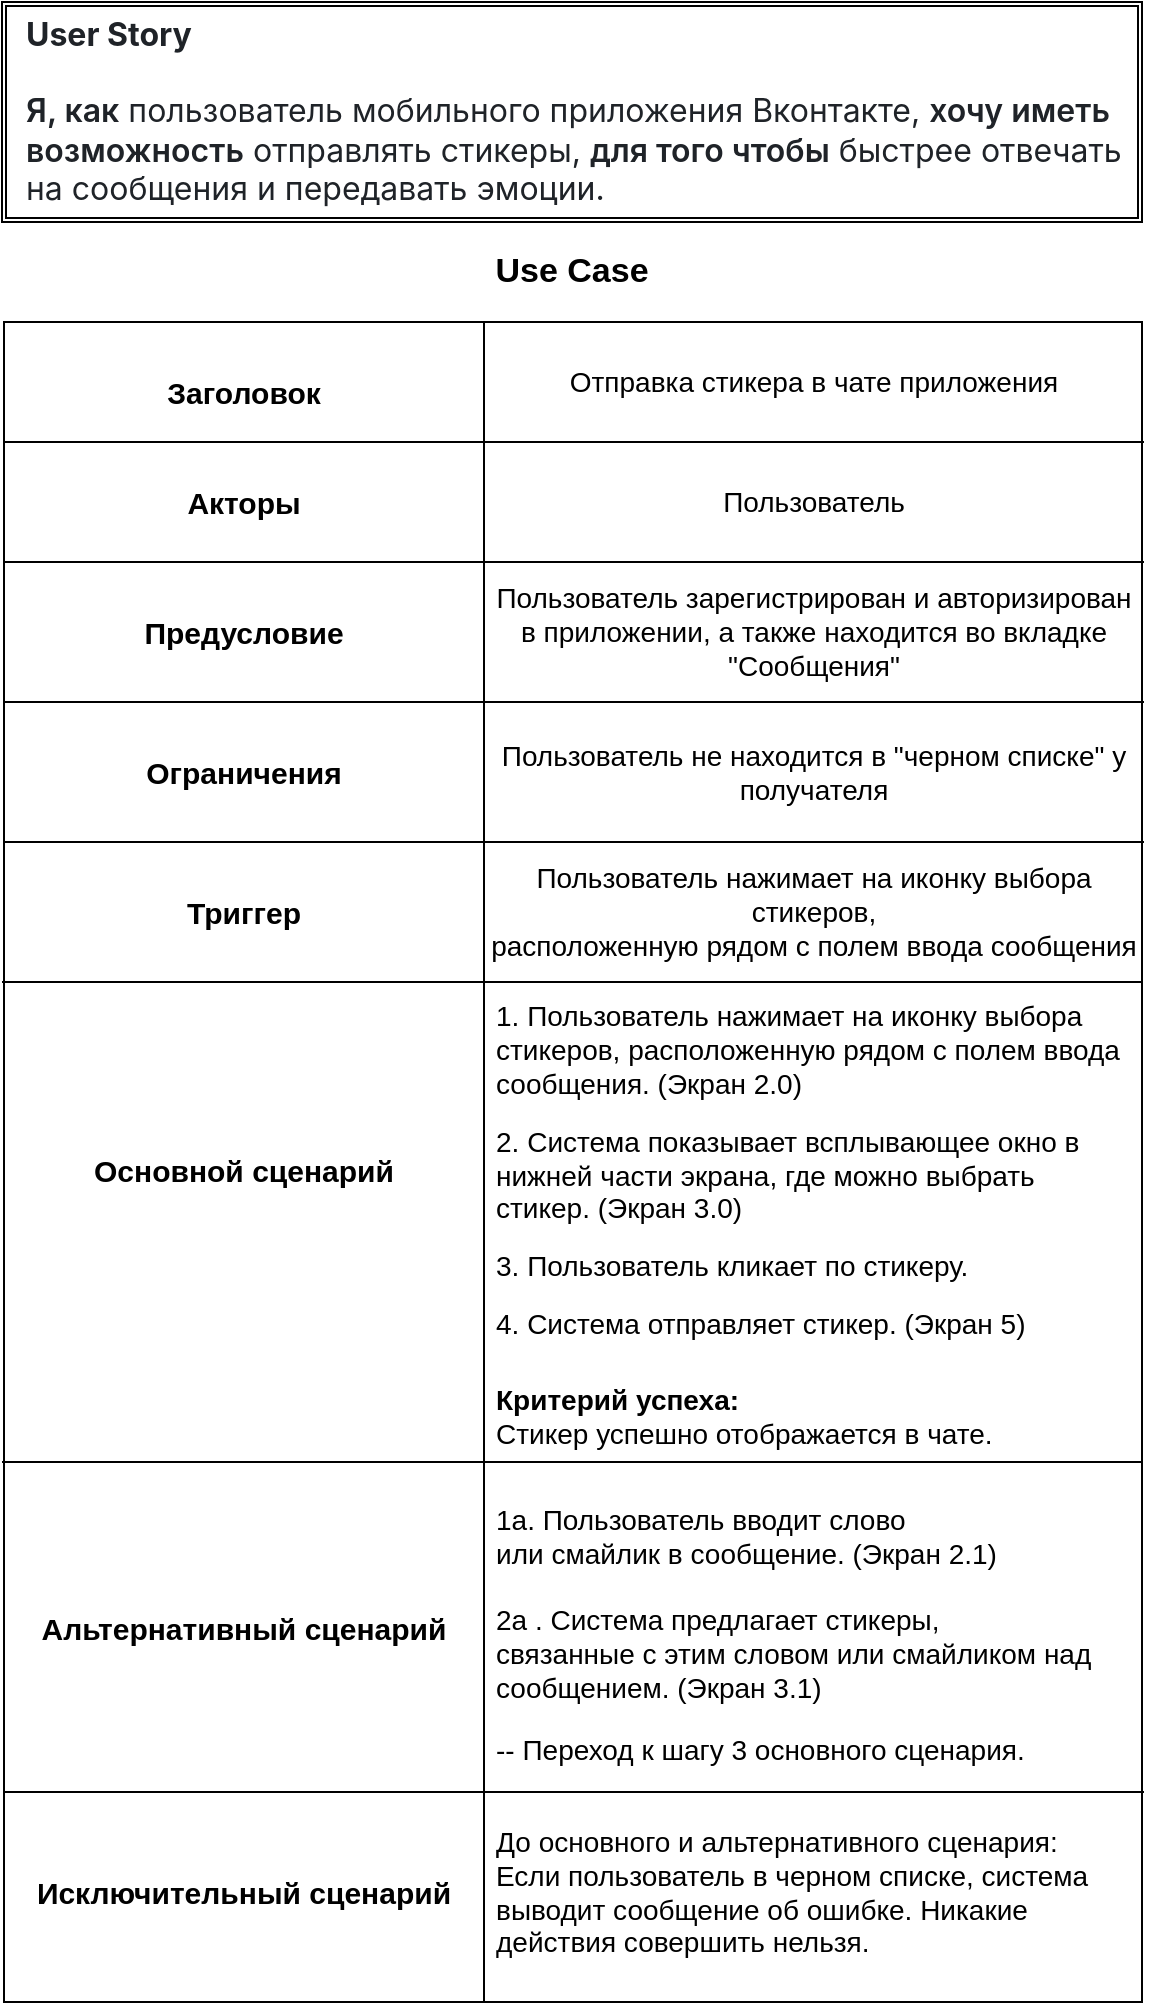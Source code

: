 <mxfile version="24.8.0">
  <diagram name="Страница — 1" id="s_Uss-d8eubKJhKozhHT">
    <mxGraphModel dx="1050" dy="1150" grid="1" gridSize="10" guides="1" tooltips="1" connect="1" arrows="1" fold="1" page="1" pageScale="1" pageWidth="827" pageHeight="583" math="0" shadow="0">
      <root>
        <mxCell id="0" />
        <mxCell id="1" parent="0" />
        <mxCell id="daJ791IwRfYhMkmhPRZ3-1" value="" style="rounded=0;whiteSpace=wrap;html=1;movable=1;resizable=1;rotatable=1;deletable=1;editable=1;locked=0;connectable=1;" parent="1" vertex="1">
          <mxGeometry x="350" y="120" width="329" height="840" as="geometry" />
        </mxCell>
        <mxCell id="6oFPLpPIxrQ2h45yOhz2-3" value="" style="rounded=0;whiteSpace=wrap;html=1;movable=1;resizable=1;rotatable=1;deletable=1;editable=1;locked=0;connectable=1;" parent="1" vertex="1">
          <mxGeometry x="110" y="120" width="240" height="840" as="geometry" />
        </mxCell>
        <mxCell id="6oFPLpPIxrQ2h45yOhz2-4" value="&lt;h3&gt;&lt;b&gt;&lt;font style=&quot;font-size: 15px;&quot;&gt;Заголовок&lt;/font&gt;&lt;/b&gt;&lt;/h3&gt;" style="text;html=1;align=center;verticalAlign=middle;whiteSpace=wrap;rounded=0;" parent="1" vertex="1">
          <mxGeometry x="200" y="140" width="60" height="30" as="geometry" />
        </mxCell>
        <mxCell id="6oFPLpPIxrQ2h45yOhz2-5" value="&lt;p class=&quot;MsoNormal&quot;&gt;&lt;font style=&quot;font-size: 14px;&quot;&gt;Отправка стикера в чате приложения&lt;/font&gt;&lt;/p&gt;" style="text;html=1;align=center;verticalAlign=middle;whiteSpace=wrap;rounded=0;" parent="1" vertex="1">
          <mxGeometry x="350" y="120" width="330" height="60" as="geometry" />
        </mxCell>
        <mxCell id="6oFPLpPIxrQ2h45yOhz2-7" value="" style="endArrow=none;html=1;rounded=0;entryX=1;entryY=0;entryDx=0;entryDy=0;" parent="1" edge="1">
          <mxGeometry width="50" height="50" relative="1" as="geometry">
            <mxPoint x="110" y="855" as="sourcePoint" />
            <mxPoint x="680" y="855" as="targetPoint" />
          </mxGeometry>
        </mxCell>
        <mxCell id="6oFPLpPIxrQ2h45yOhz2-8" value="" style="endArrow=none;html=1;rounded=0;entryX=1;entryY=0;entryDx=0;entryDy=0;" parent="1" edge="1">
          <mxGeometry width="50" height="50" relative="1" as="geometry">
            <mxPoint x="110" y="180" as="sourcePoint" />
            <mxPoint x="680" y="180" as="targetPoint" />
          </mxGeometry>
        </mxCell>
        <mxCell id="6oFPLpPIxrQ2h45yOhz2-9" value="&lt;h3&gt;&lt;b&gt;&lt;font style=&quot;font-size: 15px;&quot;&gt;Акторы&lt;/font&gt;&lt;/b&gt;&lt;/h3&gt;" style="text;html=1;align=center;verticalAlign=middle;whiteSpace=wrap;rounded=0;" parent="1" vertex="1">
          <mxGeometry x="200" y="195" width="60" height="30" as="geometry" />
        </mxCell>
        <mxCell id="6oFPLpPIxrQ2h45yOhz2-10" value="&lt;font style=&quot;font-size: 14px;&quot;&gt;Пользователь&lt;/font&gt;" style="text;html=1;align=center;verticalAlign=middle;whiteSpace=wrap;rounded=0;" parent="1" vertex="1">
          <mxGeometry x="350" y="180" width="330" height="60" as="geometry" />
        </mxCell>
        <mxCell id="6oFPLpPIxrQ2h45yOhz2-11" value="" style="endArrow=none;html=1;rounded=0;entryX=1;entryY=0;entryDx=0;entryDy=0;" parent="1" edge="1">
          <mxGeometry width="50" height="50" relative="1" as="geometry">
            <mxPoint x="110" y="240" as="sourcePoint" />
            <mxPoint x="680" y="240" as="targetPoint" />
          </mxGeometry>
        </mxCell>
        <mxCell id="6oFPLpPIxrQ2h45yOhz2-12" value="&lt;h3&gt;&lt;font style=&quot;font-size: 15px;&quot;&gt;Предусловие&lt;/font&gt;&lt;/h3&gt;" style="text;html=1;align=center;verticalAlign=middle;whiteSpace=wrap;rounded=0;" parent="1" vertex="1">
          <mxGeometry x="200" y="260" width="60" height="30" as="geometry" />
        </mxCell>
        <mxCell id="6oFPLpPIxrQ2h45yOhz2-13" value="&lt;font style=&quot;font-size: 14px;&quot;&gt;Пользователь зарегистрирован и авторизирован в приложении, а также находится во вкладке &quot;Сообщения&quot;&lt;/font&gt;" style="text;html=1;align=center;verticalAlign=middle;whiteSpace=wrap;rounded=0;" parent="1" vertex="1">
          <mxGeometry x="350" y="240" width="330" height="70" as="geometry" />
        </mxCell>
        <mxCell id="6oFPLpPIxrQ2h45yOhz2-15" value="&lt;h3&gt;&lt;font style=&quot;font-size: 15px;&quot;&gt;Ограничения&lt;/font&gt;&lt;/h3&gt;" style="text;html=1;align=center;verticalAlign=middle;whiteSpace=wrap;rounded=0;" parent="1" vertex="1">
          <mxGeometry x="200" y="330" width="60" height="30" as="geometry" />
        </mxCell>
        <mxCell id="6oFPLpPIxrQ2h45yOhz2-17" value="" style="endArrow=none;html=1;rounded=0;entryX=1;entryY=0;entryDx=0;entryDy=0;" parent="1" edge="1">
          <mxGeometry width="50" height="50" relative="1" as="geometry">
            <mxPoint x="110" y="380" as="sourcePoint" />
            <mxPoint x="680" y="380" as="targetPoint" />
          </mxGeometry>
        </mxCell>
        <mxCell id="cwy-5VMXnne6-yURMX6s-1" value="" style="endArrow=none;html=1;rounded=0;entryX=1;entryY=0;entryDx=0;entryDy=0;" parent="1" edge="1">
          <mxGeometry width="50" height="50" relative="1" as="geometry">
            <mxPoint x="110" y="310" as="sourcePoint" />
            <mxPoint x="680" y="310" as="targetPoint" />
          </mxGeometry>
        </mxCell>
        <mxCell id="cwy-5VMXnne6-yURMX6s-2" value="&lt;span style=&quot;font-size: 14px;&quot;&gt;Пользователь не находится в &quot;черном списке&quot; у получателя&lt;/span&gt;" style="text;html=1;align=center;verticalAlign=middle;whiteSpace=wrap;rounded=0;" parent="1" vertex="1">
          <mxGeometry x="350" y="310" width="330" height="70" as="geometry" />
        </mxCell>
        <mxCell id="cwy-5VMXnne6-yURMX6s-3" value="&lt;h3&gt;&lt;font style=&quot;font-size: 15px;&quot;&gt;Триггер&lt;/font&gt;&lt;/h3&gt;" style="text;html=1;align=center;verticalAlign=middle;whiteSpace=wrap;rounded=0;" parent="1" vertex="1">
          <mxGeometry x="200" y="400" width="60" height="30" as="geometry" />
        </mxCell>
        <mxCell id="cwy-5VMXnne6-yURMX6s-4" value="&lt;p class=&quot;MsoNormal&quot;&gt;&lt;font style=&quot;font-size: 14px;&quot;&gt;Пользователь нажимает на иконку выбора стикеров,&lt;br/&gt;расположенную рядом с полем ввода сообщения&lt;/font&gt;&lt;/p&gt;" style="text;html=1;align=center;verticalAlign=middle;whiteSpace=wrap;rounded=0;" parent="1" vertex="1">
          <mxGeometry x="350" y="380" width="330" height="70" as="geometry" />
        </mxCell>
        <mxCell id="cwy-5VMXnne6-yURMX6s-5" value="" style="endArrow=none;html=1;rounded=0;entryX=1;entryY=0;entryDx=0;entryDy=0;" parent="1" edge="1">
          <mxGeometry width="50" height="50" relative="1" as="geometry">
            <mxPoint x="109" y="450" as="sourcePoint" />
            <mxPoint x="679" y="450" as="targetPoint" />
          </mxGeometry>
        </mxCell>
        <mxCell id="cwy-5VMXnne6-yURMX6s-6" value="&lt;h3 style=&quot;font-size: 15px;&quot;&gt;Основной сценарий&lt;/h3&gt;" style="text;html=1;align=center;verticalAlign=middle;whiteSpace=wrap;rounded=0;" parent="1" vertex="1">
          <mxGeometry x="150" y="538.5" width="160" height="10" as="geometry" />
        </mxCell>
        <mxCell id="cwy-5VMXnne6-yURMX6s-10" value="" style="endArrow=none;html=1;rounded=0;entryX=1;entryY=0;entryDx=0;entryDy=0;" parent="1" edge="1">
          <mxGeometry width="50" height="50" relative="1" as="geometry">
            <mxPoint x="109" y="690" as="sourcePoint" />
            <mxPoint x="679" y="690" as="targetPoint" />
          </mxGeometry>
        </mxCell>
        <mxCell id="cwy-5VMXnne6-yURMX6s-11" value="&lt;h3&gt;&lt;font style=&quot;font-size: 15px;&quot;&gt;Альтернативный сценарий&lt;/font&gt;&lt;/h3&gt;" style="text;html=1;align=center;verticalAlign=middle;whiteSpace=wrap;rounded=0;" parent="1" vertex="1">
          <mxGeometry x="120" y="757.5" width="220" height="30" as="geometry" />
        </mxCell>
        <mxCell id="cwy-5VMXnne6-yURMX6s-15" value="&lt;p&gt;&lt;font face=&quot;Helvetica&quot; style=&quot;font-size: 14px;&quot;&gt;&lt;font style=&quot;font-size: 14px;&quot;&gt;&lt;span style=&quot;text-indent: -18pt; background-color: initial;&quot;&gt;1.&lt;/span&gt;&lt;font style=&quot;text-indent: -18pt; background-color: initial; font-size: 14px;&quot;&gt; &lt;/font&gt;&lt;span style=&quot;text-indent: -18pt; background-color: initial;&quot;&gt;Пользователь нажимает на иконку выбора стикеров, &lt;/span&gt;&lt;span style=&quot;text-indent: -18pt; background-color: initial;&quot;&gt;расположенную рядом с полем ввода сообщения. (Экран 2.0)&lt;/span&gt;&lt;/font&gt;&lt;/font&gt;&lt;/p&gt;&lt;p&gt;&lt;font face=&quot;Helvetica&quot; style=&quot;font-size: 14px;&quot;&gt;&lt;span style=&quot;text-indent: -18pt; background-color: initial;&quot;&gt;2.&lt;/span&gt;&lt;font style=&quot;text-indent: -18pt; background-color: initial; font-size: 14px;&quot;&gt;&amp;nbsp;&lt;/font&gt;&lt;span style=&quot;text-indent: -18pt; line-height: 107%; background: white;&quot;&gt;Система показывает всплывающее окно в нижней части экрана, где можно выбрать стикер. (Экран 3.0)&lt;/span&gt;&lt;/font&gt;&lt;/p&gt;&lt;p&gt;&lt;font face=&quot;Helvetica&quot; style=&quot;font-size: 14px;&quot;&gt;&lt;span style=&quot;background-color: initial;&quot;&gt;3.&lt;/span&gt;&lt;font style=&quot;background-color: initial; font-size: 14px;&quot;&gt; &lt;/font&gt;&lt;span style=&quot;background-color: initial;&quot;&gt;Пользователь кликает по стикеру.&lt;/span&gt;&lt;/font&gt;&lt;/p&gt;&lt;p&gt;&lt;span style=&quot;font-size: 14px; text-indent: -18pt; background-color: initial;&quot;&gt;4. Система отправляет стикер. (Экран 5)&lt;/span&gt;&lt;/p&gt;" style="text;html=1;align=left;verticalAlign=middle;whiteSpace=wrap;rounded=0;" parent="1" vertex="1">
          <mxGeometry x="354" y="457" width="320" height="173" as="geometry" />
        </mxCell>
        <mxCell id="cwy-5VMXnne6-yURMX6s-16" value="&lt;p style=&quot;font-size: 14px;&quot; class=&quot;MsoNormal&quot;&gt;&lt;font face=&quot;Helvetica&quot;&gt;&lt;strong&gt;Критерий успеха:&lt;/strong&gt;&lt;br&gt;Стикер успешно отображается в чате.&lt;/font&gt;&lt;/p&gt;" style="text;whiteSpace=wrap;html=1;" parent="1" vertex="1">
          <mxGeometry x="354" y="630" width="326" height="80" as="geometry" />
        </mxCell>
        <mxCell id="cwy-5VMXnne6-yURMX6s-17" value="&lt;p style=&quot;font-size: 14px;&quot; class=&quot;MsoNormal&quot;&gt;&lt;font style=&quot;font-size: 14px;&quot;&gt;&lt;span style=&quot;line-height: 107%; color: black; background: white;&quot;&gt;1а. Пользователь вводит слово&lt;br&gt;или смайлик в сообщение. (Экран 2.1)&lt;/span&gt;&lt;span style=&quot;color: black;&quot;&gt;&lt;br style=&quot;font-variant-ligatures: normal;&lt;br/&gt;font-variant-caps: normal;orphans: 2;widows: 2;-webkit-text-stroke-width: 0px;&lt;br/&gt;text-decoration-thickness: initial;text-decoration-style: initial;text-decoration-color: initial;&lt;br/&gt;word-spacing:0px&quot;&gt;&lt;br&gt;&lt;/span&gt;&lt;span style=&quot;font-variant-ligatures: normal;font-variant-caps: normal;&lt;br/&gt;orphans: 2;widows: 2;-webkit-text-stroke-width: 0px;text-decoration-thickness: initial;&lt;br/&gt;text-decoration-style: initial;text-decoration-color: initial;float:none;&lt;br/&gt;word-spacing:0px&quot;&gt;2а&lt;span style=&quot;line-height: 107%; color: black; background: white;&quot;&gt; . Система предлагает стикеры,&lt;br&gt;связанные с этим словом или смайликом &lt;/span&gt;над сообщением&lt;span style=&quot;line-height: 107%; background: white;&quot;&gt;. (Экран 3.1)&lt;/span&gt;&lt;/span&gt;&lt;/font&gt;&lt;/p&gt;&lt;p class=&quot;MsoNormal&quot; style=&quot;margin-bottom: 0.0pt; font-size: 14px;&quot;&gt;&lt;font style=&quot;font-size: 14px;&quot;&gt;-- Переход к шагу 3 основного сценария.&lt;/font&gt;&lt;/p&gt;" style="text;whiteSpace=wrap;html=1;" parent="1" vertex="1">
          <mxGeometry x="354" y="690" width="326" height="165" as="geometry" />
        </mxCell>
        <mxCell id="cwy-5VMXnne6-yURMX6s-18" value="&lt;font size=&quot;1&quot; style=&quot;&quot;&gt;&lt;b style=&quot;font-size: 15px;&quot;&gt;Исключительный сценарий&lt;/b&gt;&lt;/font&gt;" style="text;html=1;align=center;verticalAlign=middle;whiteSpace=wrap;rounded=0;" parent="1" vertex="1">
          <mxGeometry x="125" y="890" width="210" height="30" as="geometry" />
        </mxCell>
        <mxCell id="cwy-5VMXnne6-yURMX6s-20" value="&lt;font style=&quot;font-size: 14px;&quot;&gt;До основного и альтернативного сценария: Если пользователь в черном списке, система выводит сообщение об ошибке. Никакие действия совершить нельзя.&lt;/font&gt;" style="text;html=1;align=left;verticalAlign=middle;whiteSpace=wrap;rounded=0;" parent="1" vertex="1">
          <mxGeometry x="354" y="870" width="316" height="70" as="geometry" />
        </mxCell>
        <mxCell id="cwy-5VMXnne6-yURMX6s-23" value="" style="shape=ext;double=1;rounded=0;whiteSpace=wrap;html=1;" parent="1" vertex="1">
          <mxGeometry x="109" y="-40" width="570" height="110" as="geometry" />
        </mxCell>
        <mxCell id="cwy-5VMXnne6-yURMX6s-21" value="&lt;div&gt;&lt;font face=&quot;-apple-system, BlinkMacSystemFont, Segoe UI, Noto Sans, Helvetica, Arial, sans-serif, Apple Color Emoji, Segoe UI Emoji&quot; color=&quot;#1f2328&quot;&gt;&lt;span style=&quot;font-size: 16px; background-color: rgb(255, 255, 255);&quot;&gt;&lt;b&gt;User Story&lt;/b&gt;&lt;/span&gt;&lt;/font&gt;&lt;/div&gt;&lt;strong style=&quot;box-sizing: border-box; font-weight: var(--base-text-weight-semibold, 600); color: rgb(31, 35, 40); font-family: -apple-system, BlinkMacSystemFont, &amp;quot;Segoe UI&amp;quot;, &amp;quot;Noto Sans&amp;quot;, Helvetica, Arial, sans-serif, &amp;quot;Apple Color Emoji&amp;quot;, &amp;quot;Segoe UI Emoji&amp;quot;; font-size: 16px; font-style: normal; font-variant-ligatures: normal; font-variant-caps: normal; letter-spacing: normal; orphans: 2; text-align: start; text-indent: 0px; text-transform: none; widows: 2; word-spacing: 0px; -webkit-text-stroke-width: 0px; white-space: normal; background-color: rgb(255, 255, 255); text-decoration-thickness: initial; text-decoration-style: initial; text-decoration-color: initial;&quot;&gt;&lt;div&gt;&lt;strong style=&quot;box-sizing: border-box; font-weight: var(--base-text-weight-semibold, 600); color: rgb(31, 35, 40); font-family: -apple-system, BlinkMacSystemFont, &amp;quot;Segoe UI&amp;quot;, &amp;quot;Noto Sans&amp;quot;, Helvetica, Arial, sans-serif, &amp;quot;Apple Color Emoji&amp;quot;, &amp;quot;Segoe UI Emoji&amp;quot;; font-size: 16px; font-style: normal; font-variant-ligatures: normal; font-variant-caps: normal; letter-spacing: normal; orphans: 2; text-align: start; text-indent: 0px; text-transform: none; widows: 2; word-spacing: 0px; -webkit-text-stroke-width: 0px; white-space: normal; background-color: rgb(255, 255, 255); text-decoration-thickness: initial; text-decoration-style: initial; text-decoration-color: initial;&quot;&gt;&lt;br&gt;&lt;/strong&gt;&lt;/div&gt;Я, как&lt;/strong&gt;&lt;span style=&quot;color: rgb(31, 35, 40); font-family: -apple-system, BlinkMacSystemFont, &amp;quot;Segoe UI&amp;quot;, &amp;quot;Noto Sans&amp;quot;, Helvetica, Arial, sans-serif, &amp;quot;Apple Color Emoji&amp;quot;, &amp;quot;Segoe UI Emoji&amp;quot;; font-size: 16px; font-style: normal; font-variant-ligatures: normal; font-variant-caps: normal; font-weight: 400; letter-spacing: normal; orphans: 2; text-align: start; text-indent: 0px; text-transform: none; widows: 2; word-spacing: 0px; -webkit-text-stroke-width: 0px; white-space: normal; background-color: rgb(255, 255, 255); text-decoration-thickness: initial; text-decoration-style: initial; text-decoration-color: initial; display: inline !important; float: none;&quot;&gt;&lt;span&gt;&amp;nbsp;&lt;/span&gt;пользователь мобильного приложения Вконтакте,&lt;span&gt;&amp;nbsp;&lt;/span&gt;&lt;/span&gt;&lt;strong style=&quot;box-sizing: border-box; font-weight: var(--base-text-weight-semibold, 600); color: rgb(31, 35, 40); font-family: -apple-system, BlinkMacSystemFont, &amp;quot;Segoe UI&amp;quot;, &amp;quot;Noto Sans&amp;quot;, Helvetica, Arial, sans-serif, &amp;quot;Apple Color Emoji&amp;quot;, &amp;quot;Segoe UI Emoji&amp;quot;; font-size: 16px; font-style: normal; font-variant-ligatures: normal; font-variant-caps: normal; letter-spacing: normal; orphans: 2; text-align: start; text-indent: 0px; text-transform: none; widows: 2; word-spacing: 0px; -webkit-text-stroke-width: 0px; white-space: normal; background-color: rgb(255, 255, 255); text-decoration-thickness: initial; text-decoration-style: initial; text-decoration-color: initial;&quot;&gt;хочу иметь возможность&lt;/strong&gt;&lt;span style=&quot;color: rgb(31, 35, 40); font-family: -apple-system, BlinkMacSystemFont, &amp;quot;Segoe UI&amp;quot;, &amp;quot;Noto Sans&amp;quot;, Helvetica, Arial, sans-serif, &amp;quot;Apple Color Emoji&amp;quot;, &amp;quot;Segoe UI Emoji&amp;quot;; font-size: 16px; font-style: normal; font-variant-ligatures: normal; font-variant-caps: normal; font-weight: 400; letter-spacing: normal; orphans: 2; text-align: start; text-indent: 0px; text-transform: none; widows: 2; word-spacing: 0px; -webkit-text-stroke-width: 0px; white-space: normal; background-color: rgb(255, 255, 255); text-decoration-thickness: initial; text-decoration-style: initial; text-decoration-color: initial; display: inline !important; float: none;&quot;&gt;&lt;span&gt;&amp;nbsp;&lt;/span&gt;отправлять стикеры,&lt;span&gt;&amp;nbsp;&lt;/span&gt;&lt;/span&gt;&lt;strong style=&quot;box-sizing: border-box; font-weight: var(--base-text-weight-semibold, 600); color: rgb(31, 35, 40); font-family: -apple-system, BlinkMacSystemFont, &amp;quot;Segoe UI&amp;quot;, &amp;quot;Noto Sans&amp;quot;, Helvetica, Arial, sans-serif, &amp;quot;Apple Color Emoji&amp;quot;, &amp;quot;Segoe UI Emoji&amp;quot;; font-size: 16px; font-style: normal; font-variant-ligatures: normal; font-variant-caps: normal; letter-spacing: normal; orphans: 2; text-align: start; text-indent: 0px; text-transform: none; widows: 2; word-spacing: 0px; -webkit-text-stroke-width: 0px; white-space: normal; background-color: rgb(255, 255, 255); text-decoration-thickness: initial; text-decoration-style: initial; text-decoration-color: initial;&quot;&gt;для того чтобы&lt;/strong&gt;&lt;span style=&quot;color: rgb(31, 35, 40); font-family: -apple-system, BlinkMacSystemFont, &amp;quot;Segoe UI&amp;quot;, &amp;quot;Noto Sans&amp;quot;, Helvetica, Arial, sans-serif, &amp;quot;Apple Color Emoji&amp;quot;, &amp;quot;Segoe UI Emoji&amp;quot;; font-size: 16px; font-style: normal; font-variant-ligatures: normal; font-variant-caps: normal; font-weight: 400; letter-spacing: normal; orphans: 2; text-align: start; text-indent: 0px; text-transform: none; widows: 2; word-spacing: 0px; -webkit-text-stroke-width: 0px; white-space: normal; background-color: rgb(255, 255, 255); text-decoration-thickness: initial; text-decoration-style: initial; text-decoration-color: initial; display: inline !important; float: none;&quot;&gt;&lt;span&gt;&amp;nbsp;&lt;/span&gt;быстрее отвечать на сообщения и передавать эмоции.&lt;/span&gt;" style="text;whiteSpace=wrap;html=1;" parent="1" vertex="1">
          <mxGeometry x="119" y="-40" width="550" height="110" as="geometry" />
        </mxCell>
        <mxCell id="cwy-5VMXnne6-yURMX6s-24" value="&lt;font size=&quot;1&quot; style=&quot;&quot;&gt;&lt;b style=&quot;font-size: 17px;&quot;&gt;Use Case&lt;/b&gt;&lt;/font&gt;" style="text;html=1;align=center;verticalAlign=middle;whiteSpace=wrap;rounded=0;aspect=fixed;" parent="1" vertex="1">
          <mxGeometry x="326" y="80" width="136" height="30" as="geometry" />
        </mxCell>
      </root>
    </mxGraphModel>
  </diagram>
</mxfile>
